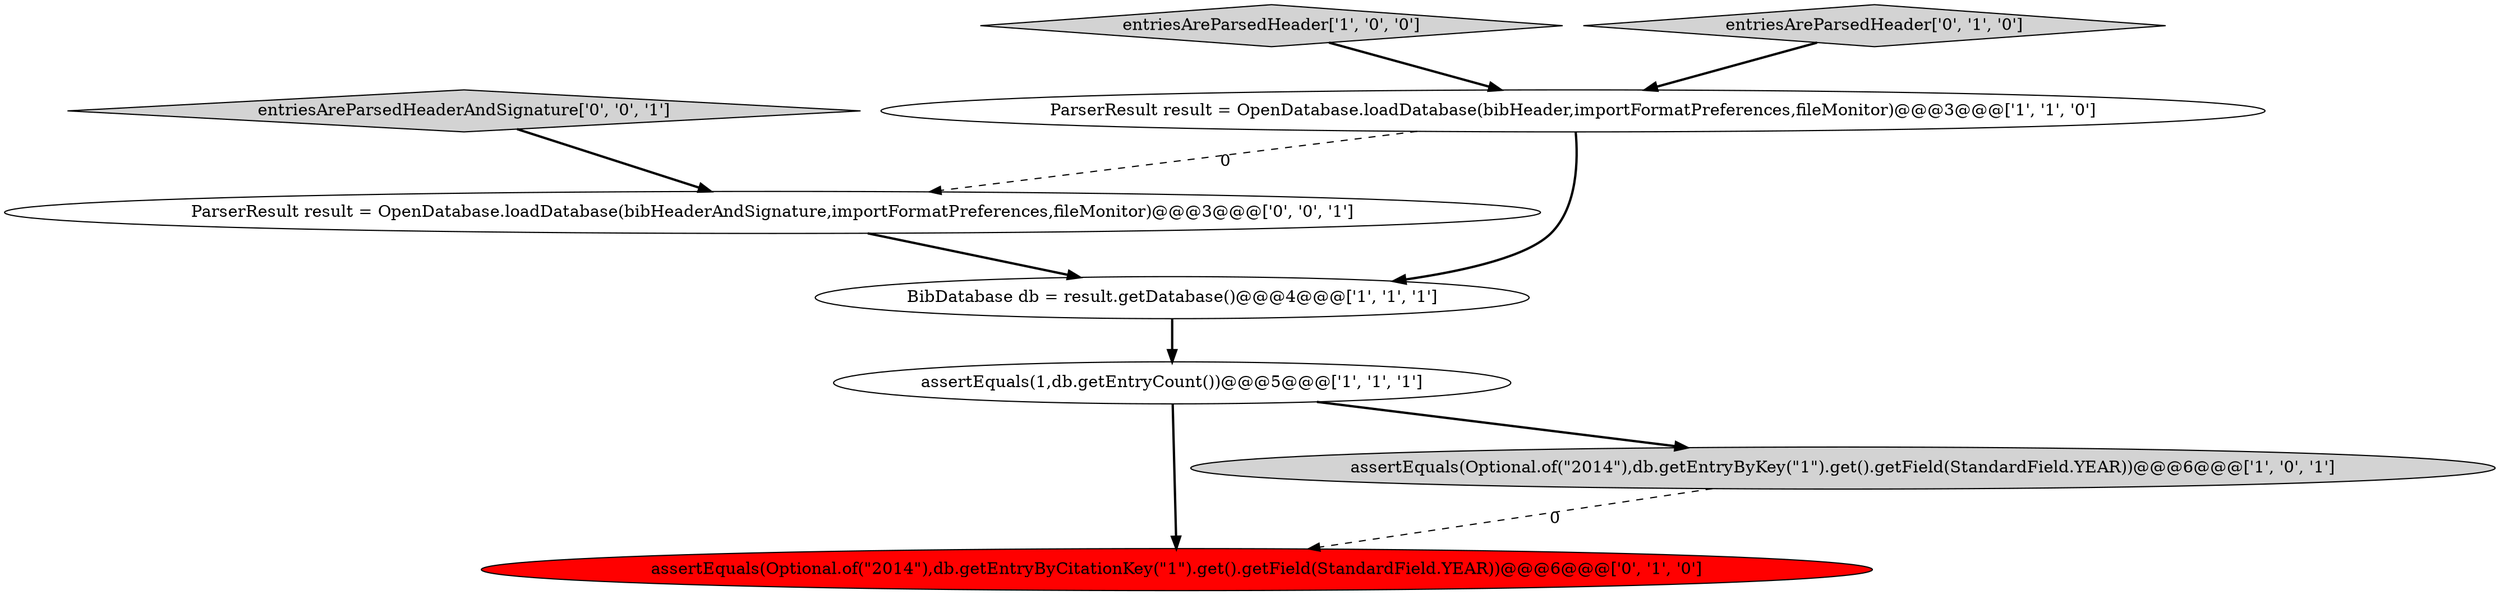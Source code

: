 digraph {
4 [style = filled, label = "assertEquals(1,db.getEntryCount())@@@5@@@['1', '1', '1']", fillcolor = white, shape = ellipse image = "AAA0AAABBB1BBB"];
0 [style = filled, label = "entriesAreParsedHeader['1', '0', '0']", fillcolor = lightgray, shape = diamond image = "AAA0AAABBB1BBB"];
3 [style = filled, label = "ParserResult result = OpenDatabase.loadDatabase(bibHeader,importFormatPreferences,fileMonitor)@@@3@@@['1', '1', '0']", fillcolor = white, shape = ellipse image = "AAA0AAABBB1BBB"];
7 [style = filled, label = "entriesAreParsedHeaderAndSignature['0', '0', '1']", fillcolor = lightgray, shape = diamond image = "AAA0AAABBB3BBB"];
6 [style = filled, label = "assertEquals(Optional.of(\"2014\"),db.getEntryByCitationKey(\"1\").get().getField(StandardField.YEAR))@@@6@@@['0', '1', '0']", fillcolor = red, shape = ellipse image = "AAA1AAABBB2BBB"];
1 [style = filled, label = "assertEquals(Optional.of(\"2014\"),db.getEntryByKey(\"1\").get().getField(StandardField.YEAR))@@@6@@@['1', '0', '1']", fillcolor = lightgray, shape = ellipse image = "AAA0AAABBB1BBB"];
2 [style = filled, label = "BibDatabase db = result.getDatabase()@@@4@@@['1', '1', '1']", fillcolor = white, shape = ellipse image = "AAA0AAABBB1BBB"];
8 [style = filled, label = "ParserResult result = OpenDatabase.loadDatabase(bibHeaderAndSignature,importFormatPreferences,fileMonitor)@@@3@@@['0', '0', '1']", fillcolor = white, shape = ellipse image = "AAA0AAABBB3BBB"];
5 [style = filled, label = "entriesAreParsedHeader['0', '1', '0']", fillcolor = lightgray, shape = diamond image = "AAA0AAABBB2BBB"];
0->3 [style = bold, label=""];
5->3 [style = bold, label=""];
3->8 [style = dashed, label="0"];
4->1 [style = bold, label=""];
3->2 [style = bold, label=""];
8->2 [style = bold, label=""];
7->8 [style = bold, label=""];
2->4 [style = bold, label=""];
4->6 [style = bold, label=""];
1->6 [style = dashed, label="0"];
}
